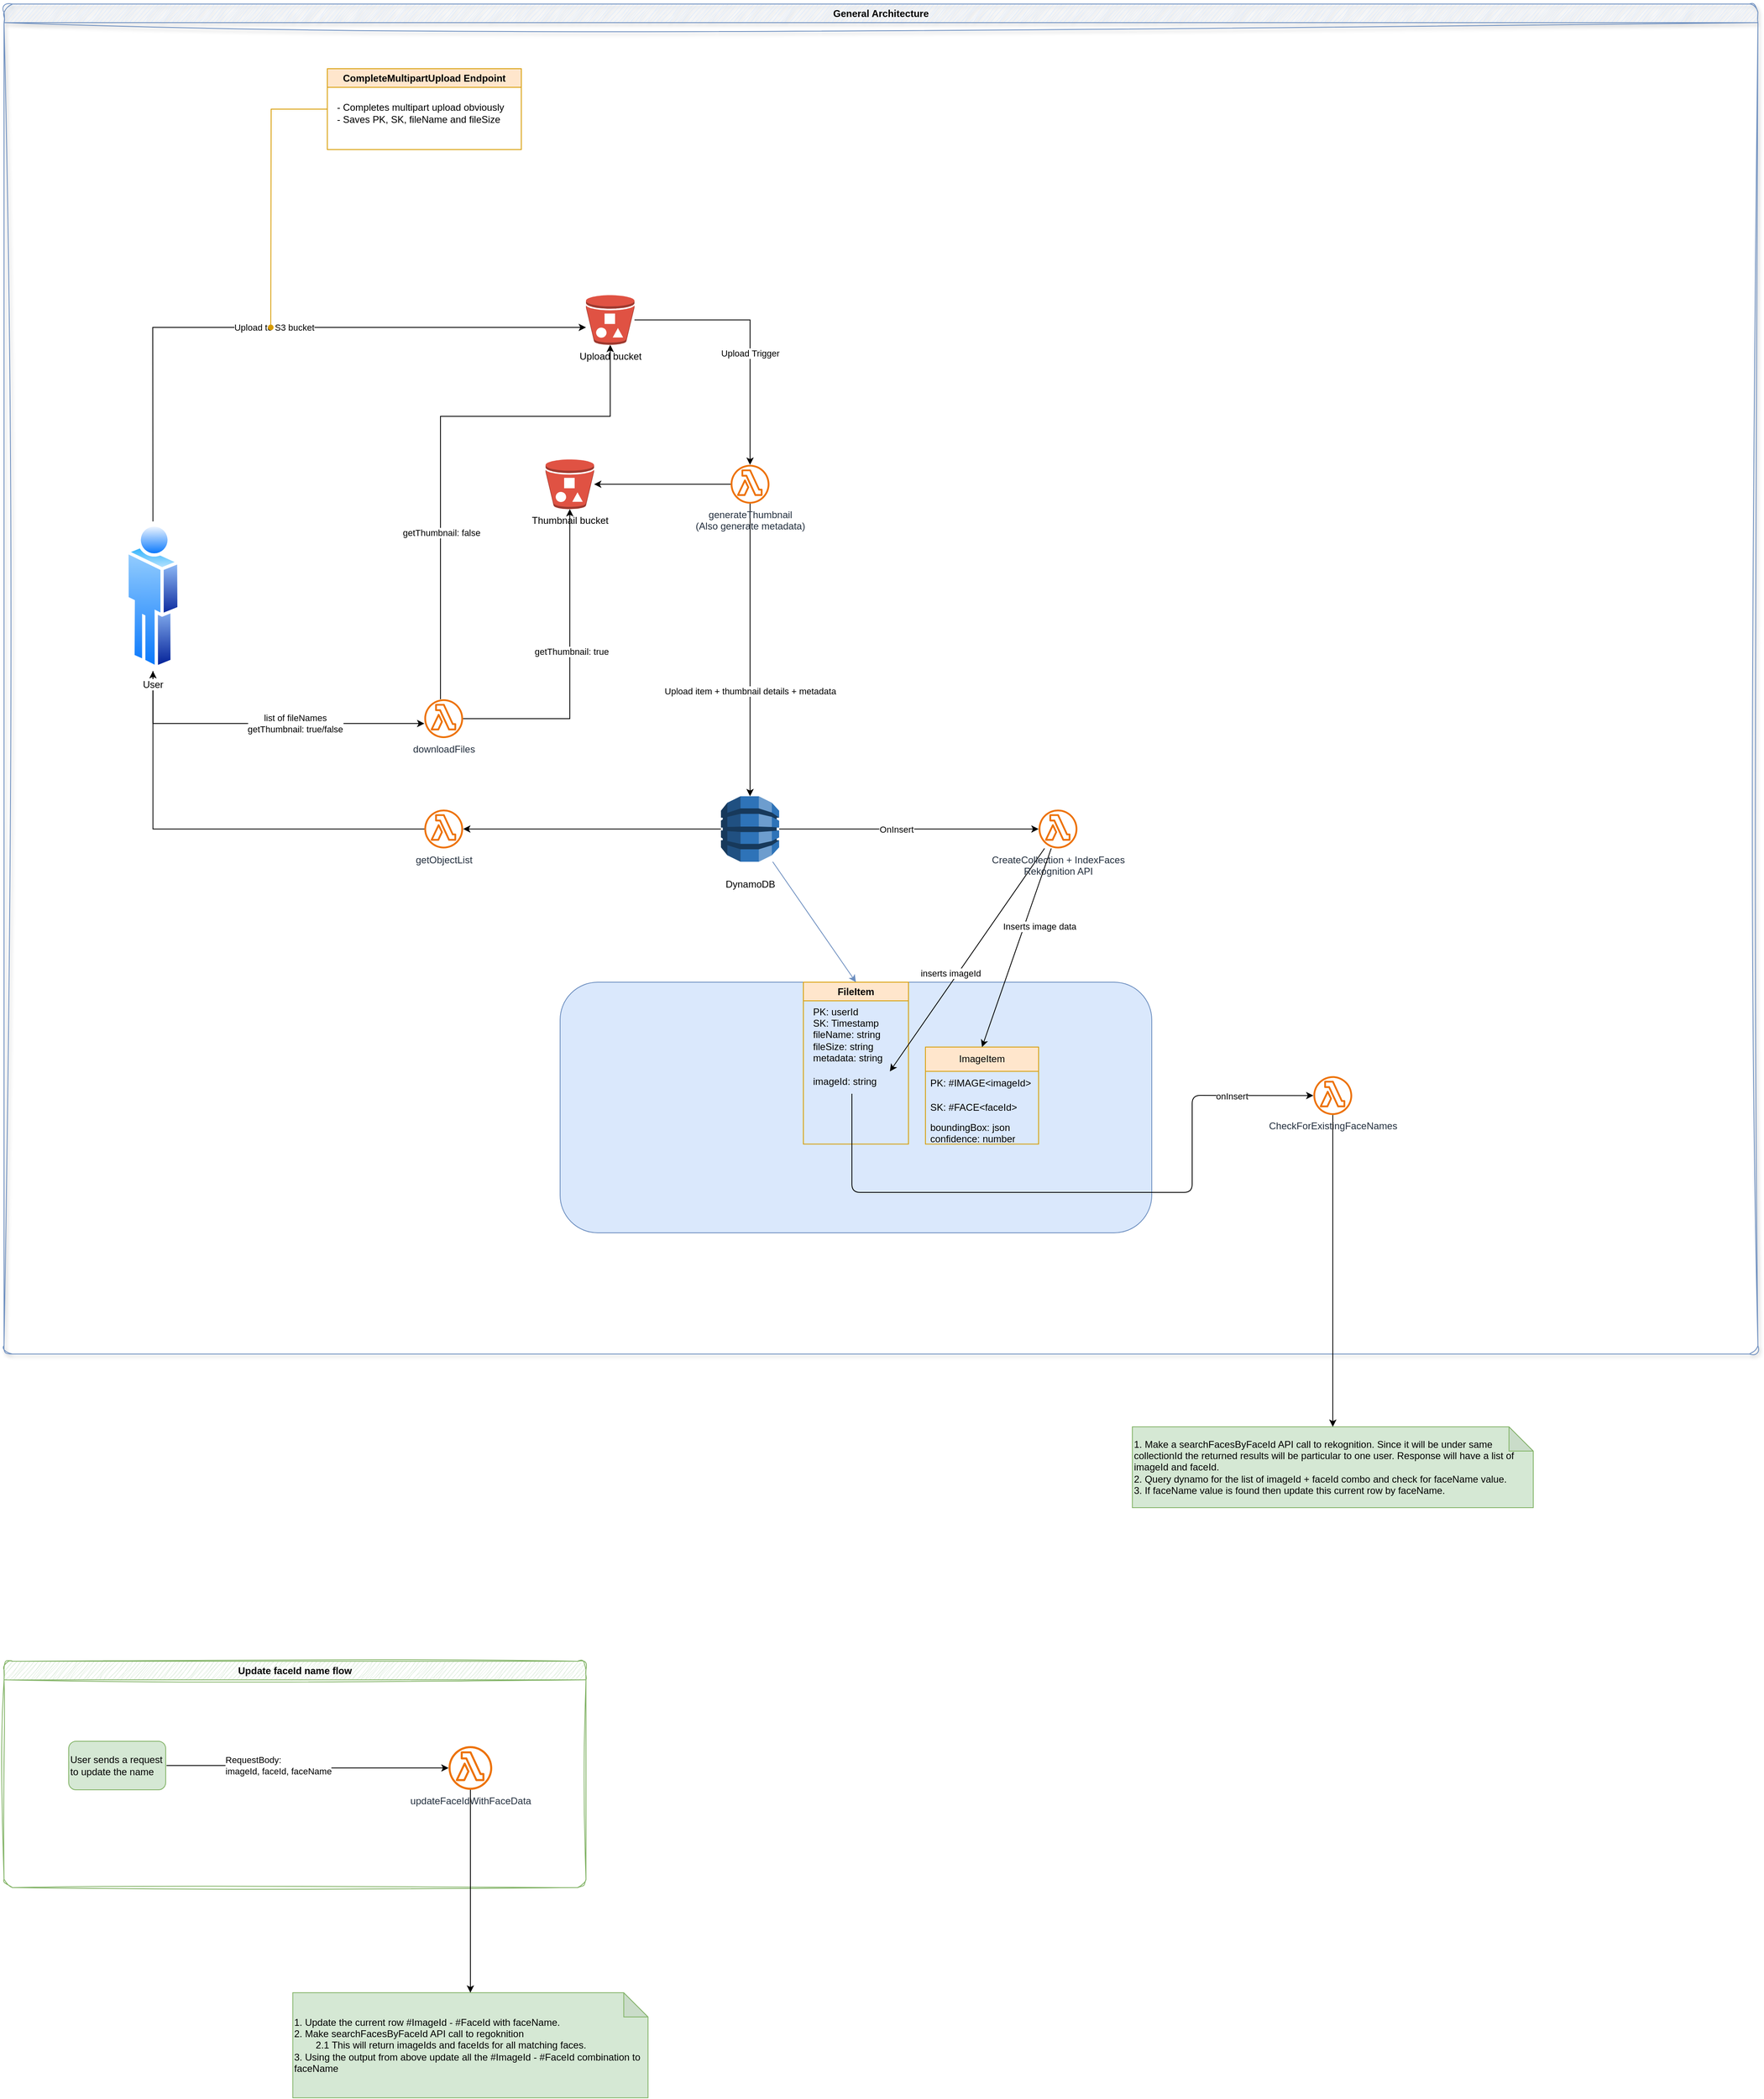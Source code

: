 <mxfile>
    <diagram name="Page-1" id="5c-N3aM7RLb5X0E32vks">
        <mxGraphModel dx="2490" dy="2416" grid="1" gridSize="10" guides="1" tooltips="1" connect="1" arrows="1" fold="1" page="1" pageScale="1" pageWidth="827" pageHeight="1169" math="0" shadow="0">
            <root>
                <mxCell id="0"/>
                <mxCell id="1" parent="0"/>
                <mxCell id="DD5CqQN37Do40TtxZKi6-22" value="Update faceId name flow" style="swimlane;whiteSpace=wrap;html=1;fillColor=#d5e8d4;strokeColor=#82b366;sketch=1;curveFitting=1;jiggle=2;rounded=1;" parent="1" vertex="1">
                    <mxGeometry x="-650" y="1030" width="720" height="280" as="geometry">
                        <mxRectangle x="-40" y="1620" width="170" height="30" as="alternateBounds"/>
                    </mxGeometry>
                </mxCell>
                <mxCell id="DD5CqQN37Do40TtxZKi6-24" style="edgeStyle=orthogonalEdgeStyle;rounded=0;orthogonalLoop=1;jettySize=auto;html=1;" parent="DD5CqQN37Do40TtxZKi6-22" source="DD5CqQN37Do40TtxZKi6-23" target="DD5CqQN37Do40TtxZKi6-27" edge="1">
                    <mxGeometry relative="1" as="geometry">
                        <mxPoint x="610" y="129" as="targetPoint"/>
                    </mxGeometry>
                </mxCell>
                <mxCell id="DD5CqQN37Do40TtxZKi6-25" value="RequestBody:&lt;br&gt;imageId, faceId, faceName" style="edgeLabel;html=1;align=left;verticalAlign=middle;resizable=0;points=[];" parent="DD5CqQN37Do40TtxZKi6-24" vertex="1" connectable="0">
                    <mxGeometry x="-0.027" y="-4" relative="1" as="geometry">
                        <mxPoint x="-100" y="-4" as="offset"/>
                    </mxGeometry>
                </mxCell>
                <mxCell id="DD5CqQN37Do40TtxZKi6-23" value="User sends a request to update the name" style="rounded=1;whiteSpace=wrap;html=1;align=left;fillColor=#d5e8d4;strokeColor=#82b366;perimeterSpacing=1;" parent="DD5CqQN37Do40TtxZKi6-22" vertex="1">
                    <mxGeometry x="80" y="99" width="120" height="60" as="geometry"/>
                </mxCell>
                <mxCell id="DD5CqQN37Do40TtxZKi6-27" value="updateFaceIdWithFaceData&lt;div&gt;&lt;br&gt;&lt;/div&gt;&lt;div&gt;&lt;br&gt;&lt;/div&gt;" style="sketch=0;outlineConnect=0;fontColor=#232F3E;gradientColor=none;fillColor=#ED7100;strokeColor=none;dashed=0;verticalLabelPosition=bottom;verticalAlign=top;align=center;html=1;fontSize=12;fontStyle=0;aspect=fixed;pointerEvents=1;shape=mxgraph.aws4.lambda_function;" parent="DD5CqQN37Do40TtxZKi6-22" vertex="1">
                    <mxGeometry x="550" y="105" width="54" height="54" as="geometry"/>
                </mxCell>
                <mxCell id="DD5CqQN37Do40TtxZKi6-20" value="General Architecture" style="swimlane;whiteSpace=wrap;html=1;fillColor=#dae8fc;strokeColor=#6c8ebf;rounded=1;sketch=1;curveFitting=1;jiggle=2;shadow=1;" parent="1" vertex="1">
                    <mxGeometry x="-650" y="-1020" width="2170" height="1670" as="geometry">
                        <mxRectangle x="-50" y="-150" width="150" height="30" as="alternateBounds"/>
                    </mxGeometry>
                </mxCell>
                <mxCell id="DD5CqQN37Do40TtxZKi6-71" value="" style="rounded=1;whiteSpace=wrap;html=1;fillColor=#dae8fc;strokeColor=#6c8ebf;" parent="DD5CqQN37Do40TtxZKi6-20" vertex="1">
                    <mxGeometry x="688" y="1210" width="732" height="310" as="geometry"/>
                </mxCell>
                <mxCell id="DD5CqQN37Do40TtxZKi6-72" style="edgeStyle=orthogonalEdgeStyle;rounded=0;orthogonalLoop=1;jettySize=auto;html=1;" parent="DD5CqQN37Do40TtxZKi6-20" source="DD5CqQN37Do40TtxZKi6-74" target="DD5CqQN37Do40TtxZKi6-80" edge="1">
                    <mxGeometry relative="1" as="geometry">
                        <mxPoint x="910" y="550" as="targetPoint"/>
                    </mxGeometry>
                </mxCell>
                <mxCell id="DD5CqQN37Do40TtxZKi6-73" value="Upload Trigger" style="edgeLabel;html=1;align=center;verticalAlign=middle;resizable=0;points=[];" parent="DD5CqQN37Do40TtxZKi6-72" vertex="1" connectable="0">
                    <mxGeometry x="0.14" relative="1" as="geometry">
                        <mxPoint as="offset"/>
                    </mxGeometry>
                </mxCell>
                <mxCell id="DD5CqQN37Do40TtxZKi6-74" value="Upload bucket" style="outlineConnect=0;dashed=0;verticalLabelPosition=bottom;verticalAlign=top;align=center;html=1;shape=mxgraph.aws3.bucket_with_objects;fillColor=#E05243;gradientColor=none;" parent="DD5CqQN37Do40TtxZKi6-20" vertex="1">
                    <mxGeometry x="720" y="360" width="60" height="61.5" as="geometry"/>
                </mxCell>
                <mxCell id="DD5CqQN37Do40TtxZKi6-75" value="" style="endArrow=classic;html=1;rounded=0;exitX=0.5;exitY=0;exitDx=0;exitDy=0;" parent="DD5CqQN37Do40TtxZKi6-20" source="DD5CqQN37Do40TtxZKi6-90" edge="1">
                    <mxGeometry width="50" height="50" relative="1" as="geometry">
                        <mxPoint x="280" y="400" as="sourcePoint"/>
                        <mxPoint x="720" y="400" as="targetPoint"/>
                        <Array as="points">
                            <mxPoint x="184" y="400"/>
                        </Array>
                    </mxGeometry>
                </mxCell>
                <mxCell id="DD5CqQN37Do40TtxZKi6-76" value="Upload to S3 bucket" style="edgeLabel;html=1;align=center;verticalAlign=middle;resizable=0;points=[];" parent="DD5CqQN37Do40TtxZKi6-75" vertex="1" connectable="0">
                    <mxGeometry x="0.005" relative="1" as="geometry">
                        <mxPoint as="offset"/>
                    </mxGeometry>
                </mxCell>
                <mxCell id="DD5CqQN37Do40TtxZKi6-77" style="edgeStyle=orthogonalEdgeStyle;rounded=0;orthogonalLoop=1;jettySize=auto;html=1;" parent="DD5CqQN37Do40TtxZKi6-20" source="DD5CqQN37Do40TtxZKi6-80" target="DD5CqQN37Do40TtxZKi6-85" edge="1">
                    <mxGeometry relative="1" as="geometry"/>
                </mxCell>
                <mxCell id="DD5CqQN37Do40TtxZKi6-78" value="Upload item + thumbnail details + metadata" style="edgeLabel;html=1;align=center;verticalAlign=middle;resizable=0;points=[];" parent="DD5CqQN37Do40TtxZKi6-77" vertex="1" connectable="0">
                    <mxGeometry x="-0.155" relative="1" as="geometry">
                        <mxPoint y="79" as="offset"/>
                    </mxGeometry>
                </mxCell>
                <mxCell id="DD5CqQN37Do40TtxZKi6-79" style="edgeStyle=orthogonalEdgeStyle;rounded=0;orthogonalLoop=1;jettySize=auto;html=1;" parent="DD5CqQN37Do40TtxZKi6-20" source="DD5CqQN37Do40TtxZKi6-80" target="DD5CqQN37Do40TtxZKi6-91" edge="1">
                    <mxGeometry relative="1" as="geometry">
                        <mxPoint x="1160" y="594" as="targetPoint"/>
                    </mxGeometry>
                </mxCell>
                <mxCell id="DD5CqQN37Do40TtxZKi6-80" value="generateThumbnail&lt;div&gt;(Also generate metadata)&lt;/div&gt;&lt;div&gt;&lt;br&gt;&lt;/div&gt;" style="sketch=0;outlineConnect=0;fontColor=#232F3E;gradientColor=none;fillColor=#ED7100;strokeColor=none;dashed=0;verticalLabelPosition=bottom;verticalAlign=top;align=center;html=1;fontSize=12;fontStyle=0;aspect=fixed;pointerEvents=1;shape=mxgraph.aws4.lambda_function;" parent="DD5CqQN37Do40TtxZKi6-20" vertex="1">
                    <mxGeometry x="899" y="570" width="48" height="48" as="geometry"/>
                </mxCell>
                <mxCell id="DD5CqQN37Do40TtxZKi6-81" style="edgeStyle=orthogonalEdgeStyle;rounded=0;orthogonalLoop=1;jettySize=auto;html=1;" parent="DD5CqQN37Do40TtxZKi6-20" source="DD5CqQN37Do40TtxZKi6-85" target="DD5CqQN37Do40TtxZKi6-87" edge="1">
                    <mxGeometry relative="1" as="geometry"/>
                </mxCell>
                <mxCell id="DD5CqQN37Do40TtxZKi6-82" style="edgeStyle=orthogonalEdgeStyle;rounded=0;orthogonalLoop=1;jettySize=auto;html=1;exitX=1;exitY=0.5;exitDx=0;exitDy=0;exitPerimeter=0;" parent="DD5CqQN37Do40TtxZKi6-20" source="DD5CqQN37Do40TtxZKi6-85" target="DD5CqQN37Do40TtxZKi6-105" edge="1">
                    <mxGeometry relative="1" as="geometry"/>
                </mxCell>
                <mxCell id="DD5CqQN37Do40TtxZKi6-83" value="OnInsert" style="edgeLabel;html=1;align=center;verticalAlign=middle;resizable=0;points=[];" parent="DD5CqQN37Do40TtxZKi6-82" vertex="1" connectable="0">
                    <mxGeometry x="-0.097" relative="1" as="geometry">
                        <mxPoint as="offset"/>
                    </mxGeometry>
                </mxCell>
                <mxCell id="DD5CqQN37Do40TtxZKi6-84" style="edgeStyle=none;html=1;entryX=0.5;entryY=0;entryDx=0;entryDy=0;fillColor=#dae8fc;strokeColor=#6c8ebf;" parent="DD5CqQN37Do40TtxZKi6-20" source="DD5CqQN37Do40TtxZKi6-85" target="DD5CqQN37Do40TtxZKi6-71" edge="1">
                    <mxGeometry relative="1" as="geometry"/>
                </mxCell>
                <mxCell id="DD5CqQN37Do40TtxZKi6-85" value="&lt;div&gt;&lt;br&gt;&lt;/div&gt;&lt;div&gt;DynamoDB&lt;/div&gt;&lt;div&gt;&lt;br&gt;&lt;/div&gt;" style="outlineConnect=0;dashed=0;verticalLabelPosition=bottom;verticalAlign=top;align=center;html=1;shape=mxgraph.aws3.dynamo_db;fillColor=#2E73B8;gradientColor=none;" parent="DD5CqQN37Do40TtxZKi6-20" vertex="1">
                    <mxGeometry x="887" y="980" width="72" height="81" as="geometry"/>
                </mxCell>
                <mxCell id="DD5CqQN37Do40TtxZKi6-86" style="edgeStyle=orthogonalEdgeStyle;rounded=0;orthogonalLoop=1;jettySize=auto;html=1;" parent="DD5CqQN37Do40TtxZKi6-20" source="DD5CqQN37Do40TtxZKi6-87" target="DD5CqQN37Do40TtxZKi6-90" edge="1">
                    <mxGeometry relative="1" as="geometry"/>
                </mxCell>
                <mxCell id="DD5CqQN37Do40TtxZKi6-87" value="getObjectList&lt;div&gt;&lt;br&gt;&lt;/div&gt;" style="sketch=0;outlineConnect=0;fontColor=#232F3E;gradientColor=none;fillColor=#ED7100;strokeColor=none;dashed=0;verticalLabelPosition=bottom;verticalAlign=top;align=center;html=1;fontSize=12;fontStyle=0;aspect=fixed;pointerEvents=1;shape=mxgraph.aws4.lambda_function;" parent="DD5CqQN37Do40TtxZKi6-20" vertex="1">
                    <mxGeometry x="520" y="996.5" width="48" height="48" as="geometry"/>
                </mxCell>
                <mxCell id="DD5CqQN37Do40TtxZKi6-88" style="edgeStyle=orthogonalEdgeStyle;rounded=0;orthogonalLoop=1;jettySize=auto;html=1;" parent="DD5CqQN37Do40TtxZKi6-20" source="DD5CqQN37Do40TtxZKi6-90" target="DD5CqQN37Do40TtxZKi6-96" edge="1">
                    <mxGeometry relative="1" as="geometry">
                        <Array as="points">
                            <mxPoint x="184" y="890"/>
                        </Array>
                    </mxGeometry>
                </mxCell>
                <mxCell id="DD5CqQN37Do40TtxZKi6-89" value="list of fileNames&lt;br&gt;getThumbnail: true/false" style="edgeLabel;html=1;align=center;verticalAlign=middle;resizable=0;points=[];" parent="DD5CqQN37Do40TtxZKi6-88" vertex="1" connectable="0">
                    <mxGeometry x="-0.004" y="-2" relative="1" as="geometry">
                        <mxPoint x="41" y="-2" as="offset"/>
                    </mxGeometry>
                </mxCell>
                <mxCell id="DD5CqQN37Do40TtxZKi6-90" value="User" style="image;aspect=fixed;perimeter=ellipsePerimeter;html=1;align=center;shadow=0;dashed=0;spacingTop=3;image=img/lib/active_directory/user.svg;" parent="DD5CqQN37Do40TtxZKi6-20" vertex="1">
                    <mxGeometry x="150" y="640" width="68.5" height="185.14" as="geometry"/>
                </mxCell>
                <mxCell id="DD5CqQN37Do40TtxZKi6-91" value="Thumbnail bucket" style="outlineConnect=0;dashed=0;verticalLabelPosition=bottom;verticalAlign=top;align=center;html=1;shape=mxgraph.aws3.bucket_with_objects;fillColor=#E05243;gradientColor=none;" parent="DD5CqQN37Do40TtxZKi6-20" vertex="1">
                    <mxGeometry x="670" y="563.25" width="60" height="61.5" as="geometry"/>
                </mxCell>
                <mxCell id="DD5CqQN37Do40TtxZKi6-92" style="edgeStyle=orthogonalEdgeStyle;rounded=0;orthogonalLoop=1;jettySize=auto;html=1;entryX=0.5;entryY=1;entryDx=0;entryDy=0;entryPerimeter=0;" parent="DD5CqQN37Do40TtxZKi6-20" source="DD5CqQN37Do40TtxZKi6-96" target="DD5CqQN37Do40TtxZKi6-91" edge="1">
                    <mxGeometry relative="1" as="geometry">
                        <mxPoint x="700" y="660" as="targetPoint"/>
                    </mxGeometry>
                </mxCell>
                <mxCell id="DD5CqQN37Do40TtxZKi6-93" value="getThumbnail: true" style="edgeLabel;html=1;align=center;verticalAlign=middle;resizable=0;points=[];" parent="DD5CqQN37Do40TtxZKi6-92" vertex="1" connectable="0">
                    <mxGeometry x="0.099" y="-2" relative="1" as="geometry">
                        <mxPoint as="offset"/>
                    </mxGeometry>
                </mxCell>
                <mxCell id="DD5CqQN37Do40TtxZKi6-94" style="edgeStyle=orthogonalEdgeStyle;rounded=0;orthogonalLoop=1;jettySize=auto;html=1;" parent="DD5CqQN37Do40TtxZKi6-20" source="DD5CqQN37Do40TtxZKi6-96" target="DD5CqQN37Do40TtxZKi6-74" edge="1">
                    <mxGeometry relative="1" as="geometry">
                        <Array as="points">
                            <mxPoint x="540" y="510"/>
                            <mxPoint x="750" y="510"/>
                        </Array>
                    </mxGeometry>
                </mxCell>
                <mxCell id="DD5CqQN37Do40TtxZKi6-95" value="getThumbnail: false" style="edgeLabel;html=1;align=center;verticalAlign=middle;resizable=0;points=[];" parent="DD5CqQN37Do40TtxZKi6-94" vertex="1" connectable="0">
                    <mxGeometry x="-0.365" y="-1" relative="1" as="geometry">
                        <mxPoint as="offset"/>
                    </mxGeometry>
                </mxCell>
                <mxCell id="DD5CqQN37Do40TtxZKi6-96" value="downloadFiles" style="sketch=0;outlineConnect=0;fontColor=#232F3E;gradientColor=none;fillColor=#ED7100;strokeColor=none;dashed=0;verticalLabelPosition=bottom;verticalAlign=top;align=center;html=1;fontSize=12;fontStyle=0;aspect=fixed;pointerEvents=1;shape=mxgraph.aws4.lambda_function;" parent="DD5CqQN37Do40TtxZKi6-20" vertex="1">
                    <mxGeometry x="520" y="860" width="48" height="48" as="geometry"/>
                </mxCell>
                <mxCell id="DD5CqQN37Do40TtxZKi6-97" value="FileItem" style="swimlane;whiteSpace=wrap;html=1;fillColor=#ffe6cc;strokeColor=#d79b00;movable=1;resizable=1;rotatable=1;deletable=1;editable=1;locked=0;connectable=1;" parent="DD5CqQN37Do40TtxZKi6-20" vertex="1">
                    <mxGeometry x="989" y="1210" width="130" height="200.25" as="geometry"/>
                </mxCell>
                <mxCell id="DD5CqQN37Do40TtxZKi6-98" value="PK: userId&lt;div&gt;SK: Timestamp&lt;/div&gt;&lt;div&gt;fileName: string&lt;/div&gt;&lt;div&gt;fileSize: string&lt;/div&gt;&lt;div&gt;metadata: string&lt;/div&gt;" style="text;html=1;align=left;verticalAlign=middle;resizable=0;points=[];autosize=1;strokeColor=none;fillColor=none;movable=0;rotatable=0;deletable=0;editable=0;locked=1;connectable=0;" parent="DD5CqQN37Do40TtxZKi6-97" vertex="1">
                    <mxGeometry x="10" y="20" width="110" height="90" as="geometry"/>
                </mxCell>
                <mxCell id="DD5CqQN37Do40TtxZKi6-99" value="imageId: string" style="text;html=1;align=left;verticalAlign=middle;resizable=1;points=[];autosize=1;strokeColor=none;fillColor=none;movable=1;rotatable=1;deletable=1;editable=1;locked=0;connectable=1;" parent="DD5CqQN37Do40TtxZKi6-97" vertex="1">
                    <mxGeometry x="10" y="108" width="100" height="30" as="geometry"/>
                </mxCell>
                <mxCell id="DD5CqQN37Do40TtxZKi6-100" style="edgeStyle=orthogonalEdgeStyle;rounded=0;orthogonalLoop=1;jettySize=auto;html=1;endArrow=oval;endFill=1;fillColor=#ffe6cc;strokeColor=#d79b00;" parent="DD5CqQN37Do40TtxZKi6-20" source="DD5CqQN37Do40TtxZKi6-101" edge="1">
                    <mxGeometry relative="1" as="geometry">
                        <mxPoint x="330" y="400" as="targetPoint"/>
                    </mxGeometry>
                </mxCell>
                <mxCell id="DD5CqQN37Do40TtxZKi6-101" value="CompleteMultipartUpload Endpoint" style="swimlane;whiteSpace=wrap;html=1;fillColor=#ffe6cc;strokeColor=#d79b00;" parent="DD5CqQN37Do40TtxZKi6-20" vertex="1">
                    <mxGeometry x="400" y="80" width="240" height="100" as="geometry"/>
                </mxCell>
                <mxCell id="DD5CqQN37Do40TtxZKi6-102" value="- Completes multipart upload obviously&lt;div&gt;- Saves PK, SK, fileName and fileSize&lt;/div&gt;" style="text;html=1;align=left;verticalAlign=middle;resizable=0;points=[];autosize=1;strokeColor=none;fillColor=none;" parent="DD5CqQN37Do40TtxZKi6-101" vertex="1">
                    <mxGeometry x="10" y="35" width="230" height="40" as="geometry"/>
                </mxCell>
                <mxCell id="DD5CqQN37Do40TtxZKi6-103" style="edgeStyle=none;html=1;entryX=0.97;entryY=0.078;entryDx=0;entryDy=0;entryPerimeter=0;" parent="DD5CqQN37Do40TtxZKi6-20" source="DD5CqQN37Do40TtxZKi6-105" target="DD5CqQN37Do40TtxZKi6-99" edge="1">
                    <mxGeometry relative="1" as="geometry">
                        <mxPoint x="1120" y="1360" as="targetPoint"/>
                    </mxGeometry>
                </mxCell>
                <mxCell id="DD5CqQN37Do40TtxZKi6-104" value="inserts imageId" style="edgeLabel;html=1;align=center;verticalAlign=middle;resizable=0;points=[];" parent="DD5CqQN37Do40TtxZKi6-103" vertex="1" connectable="0">
                    <mxGeometry x="0.33" y="-1" relative="1" as="geometry">
                        <mxPoint x="11" y="-28" as="offset"/>
                    </mxGeometry>
                </mxCell>
                <mxCell id="DD5CqQN37Do40TtxZKi6-105" value="&lt;div&gt;CreateCollection + IndexFaces&lt;/div&gt;&lt;div&gt;Rekognition API&lt;/div&gt;" style="sketch=0;outlineConnect=0;fontColor=#232F3E;gradientColor=none;fillColor=#ED7100;strokeColor=none;dashed=0;verticalLabelPosition=bottom;verticalAlign=top;align=center;html=1;fontSize=12;fontStyle=0;aspect=fixed;pointerEvents=1;shape=mxgraph.aws4.lambda_function;" parent="DD5CqQN37Do40TtxZKi6-20" vertex="1">
                    <mxGeometry x="1280" y="996.5" width="48" height="48" as="geometry"/>
                </mxCell>
                <mxCell id="DD5CqQN37Do40TtxZKi6-106" value="ImageItem" style="swimlane;fontStyle=0;childLayout=stackLayout;horizontal=1;startSize=30;horizontalStack=0;resizeParent=1;resizeParentMax=0;resizeLast=0;collapsible=1;marginBottom=0;whiteSpace=wrap;html=1;fillColor=#ffe6cc;strokeColor=#d79b00;movable=1;resizable=1;rotatable=1;deletable=1;editable=1;locked=0;connectable=1;" parent="DD5CqQN37Do40TtxZKi6-20" vertex="1">
                    <mxGeometry x="1140" y="1290.25" width="140" height="120" as="geometry"/>
                </mxCell>
                <mxCell id="DD5CqQN37Do40TtxZKi6-107" value="PK: #IMAGE&amp;lt;imageId&amp;gt;" style="text;strokeColor=none;fillColor=none;align=left;verticalAlign=middle;spacingLeft=4;spacingRight=4;overflow=hidden;points=[[0,0.5],[1,0.5]];portConstraint=eastwest;rotatable=0;whiteSpace=wrap;html=1;movable=0;resizable=0;deletable=0;editable=0;locked=1;connectable=0;" parent="DD5CqQN37Do40TtxZKi6-106" vertex="1">
                    <mxGeometry y="30" width="140" height="30" as="geometry"/>
                </mxCell>
                <mxCell id="DD5CqQN37Do40TtxZKi6-108" value="SK: #FACE&amp;lt;faceId&amp;gt;" style="text;strokeColor=none;fillColor=none;align=left;verticalAlign=middle;spacingLeft=4;spacingRight=4;overflow=hidden;points=[[0,0.5],[1,0.5]];portConstraint=eastwest;rotatable=0;whiteSpace=wrap;html=1;movable=0;resizable=0;deletable=0;editable=0;locked=1;connectable=0;" parent="DD5CqQN37Do40TtxZKi6-106" vertex="1">
                    <mxGeometry y="60" width="140" height="30" as="geometry"/>
                </mxCell>
                <mxCell id="DD5CqQN37Do40TtxZKi6-109" value="boundingBox: json&lt;div&gt;confidence: number&lt;/div&gt;" style="text;strokeColor=none;fillColor=none;align=left;verticalAlign=middle;spacingLeft=4;spacingRight=4;overflow=hidden;points=[[0,0.5],[1,0.5]];portConstraint=eastwest;rotatable=0;whiteSpace=wrap;html=1;movable=0;resizable=0;deletable=0;editable=0;locked=1;connectable=0;" parent="DD5CqQN37Do40TtxZKi6-106" vertex="1">
                    <mxGeometry y="90" width="140" height="30" as="geometry"/>
                </mxCell>
                <mxCell id="DD5CqQN37Do40TtxZKi6-110" style="edgeStyle=none;html=1;entryX=0.5;entryY=0;entryDx=0;entryDy=0;" parent="DD5CqQN37Do40TtxZKi6-20" source="DD5CqQN37Do40TtxZKi6-105" target="DD5CqQN37Do40TtxZKi6-106" edge="1">
                    <mxGeometry relative="1" as="geometry">
                        <mxPoint x="1160" y="1233" as="targetPoint"/>
                    </mxGeometry>
                </mxCell>
                <mxCell id="DD5CqQN37Do40TtxZKi6-111" value="Inserts image data" style="edgeLabel;html=1;align=center;verticalAlign=middle;resizable=0;points=[];" parent="DD5CqQN37Do40TtxZKi6-110" vertex="1" connectable="0">
                    <mxGeometry x="0.083" y="-1" relative="1" as="geometry">
                        <mxPoint x="32" y="-37" as="offset"/>
                    </mxGeometry>
                </mxCell>
                <mxCell id="DD5CqQN37Do40TtxZKi6-120" value="CheckForExistingFaceNames" style="sketch=0;outlineConnect=0;fontColor=#232F3E;gradientColor=none;fillColor=#ED7100;strokeColor=none;dashed=0;verticalLabelPosition=bottom;verticalAlign=top;align=center;html=1;fontSize=12;fontStyle=0;aspect=fixed;pointerEvents=1;shape=mxgraph.aws4.lambda_function;" parent="DD5CqQN37Do40TtxZKi6-20" vertex="1">
                    <mxGeometry x="1620" y="1326.25" width="48" height="48" as="geometry"/>
                </mxCell>
                <mxCell id="2" style="edgeStyle=none;html=1;" edge="1" parent="DD5CqQN37Do40TtxZKi6-20" source="DD5CqQN37Do40TtxZKi6-99" target="DD5CqQN37Do40TtxZKi6-120">
                    <mxGeometry relative="1" as="geometry">
                        <Array as="points">
                            <mxPoint x="1049" y="1470"/>
                            <mxPoint x="1470" y="1470"/>
                            <mxPoint x="1470" y="1350"/>
                        </Array>
                    </mxGeometry>
                </mxCell>
                <mxCell id="3" value="onInsert" style="edgeLabel;html=1;align=center;verticalAlign=middle;resizable=0;points=[];" vertex="1" connectable="0" parent="2">
                    <mxGeometry x="0.75" y="-1" relative="1" as="geometry">
                        <mxPoint as="offset"/>
                    </mxGeometry>
                </mxCell>
                <mxCell id="DD5CqQN37Do40TtxZKi6-122" value="1. Make a searchFacesByFaceId API call to rekognition. Since it will be under same collectionId the returned results will be particular to one user. Response will have a list of imageId and faceId.&amp;nbsp;&lt;div&gt;2. Query dynamo for the list of imageId + faceId combo and check for faceName value.&lt;/div&gt;&lt;div&gt;3. If faceName value is found then update this current row by faceName.&lt;/div&gt;" style="shape=note;whiteSpace=wrap;html=1;backgroundOutline=1;darkOpacity=0.05;align=left;fillColor=#d5e8d4;strokeColor=#82b366;" parent="1" vertex="1">
                    <mxGeometry x="746" y="740" width="496" height="100" as="geometry"/>
                </mxCell>
                <mxCell id="DD5CqQN37Do40TtxZKi6-123" style="edgeStyle=orthogonalEdgeStyle;rounded=0;orthogonalLoop=1;jettySize=auto;html=1;entryX=0.5;entryY=0;entryDx=0;entryDy=0;entryPerimeter=0;" parent="1" source="DD5CqQN37Do40TtxZKi6-120" target="DD5CqQN37Do40TtxZKi6-122" edge="1">
                    <mxGeometry relative="1" as="geometry"/>
                </mxCell>
                <mxCell id="DD5CqQN37Do40TtxZKi6-29" value="1. Update the current row #ImageId - #FaceId with faceName.&lt;div&gt;2. Make searchFacesByFaceId API call to regoknition&lt;/div&gt;&lt;div&gt;&lt;span style=&quot;white-space: pre;&quot;&gt;&#x9;&lt;/span&gt;2.1 This will return imageIds and faceIds for all matching faces.&lt;br&gt;&lt;/div&gt;&lt;div&gt;3. Using the output from above update all the #ImageId - #FaceId combination to faceName&lt;/div&gt;" style="shape=note;whiteSpace=wrap;html=1;backgroundOutline=1;darkOpacity=0.05;align=left;fillColor=#d5e8d4;strokeColor=#82b366;" parent="1" vertex="1">
                    <mxGeometry x="-292.75" y="1440" width="439.5" height="130" as="geometry"/>
                </mxCell>
                <mxCell id="DD5CqQN37Do40TtxZKi6-28" style="edgeStyle=orthogonalEdgeStyle;rounded=0;orthogonalLoop=1;jettySize=auto;html=1;entryX=0.5;entryY=0;entryDx=0;entryDy=0;entryPerimeter=0;" parent="1" source="DD5CqQN37Do40TtxZKi6-27" target="DD5CqQN37Do40TtxZKi6-29" edge="1">
                    <mxGeometry relative="1" as="geometry">
                        <mxPoint x="-83" y="1370" as="targetPoint"/>
                    </mxGeometry>
                </mxCell>
            </root>
        </mxGraphModel>
    </diagram>
</mxfile>